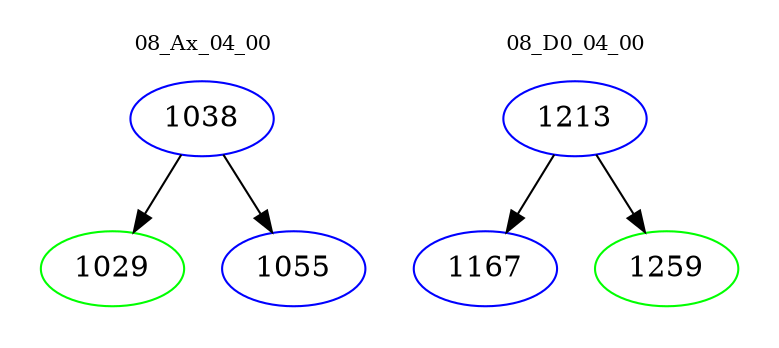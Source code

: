 digraph{
subgraph cluster_0 {
color = white
label = "08_Ax_04_00";
fontsize=10;
T0_1038 [label="1038", color="blue"]
T0_1038 -> T0_1029 [color="black"]
T0_1029 [label="1029", color="green"]
T0_1038 -> T0_1055 [color="black"]
T0_1055 [label="1055", color="blue"]
}
subgraph cluster_1 {
color = white
label = "08_D0_04_00";
fontsize=10;
T1_1213 [label="1213", color="blue"]
T1_1213 -> T1_1167 [color="black"]
T1_1167 [label="1167", color="blue"]
T1_1213 -> T1_1259 [color="black"]
T1_1259 [label="1259", color="green"]
}
}
